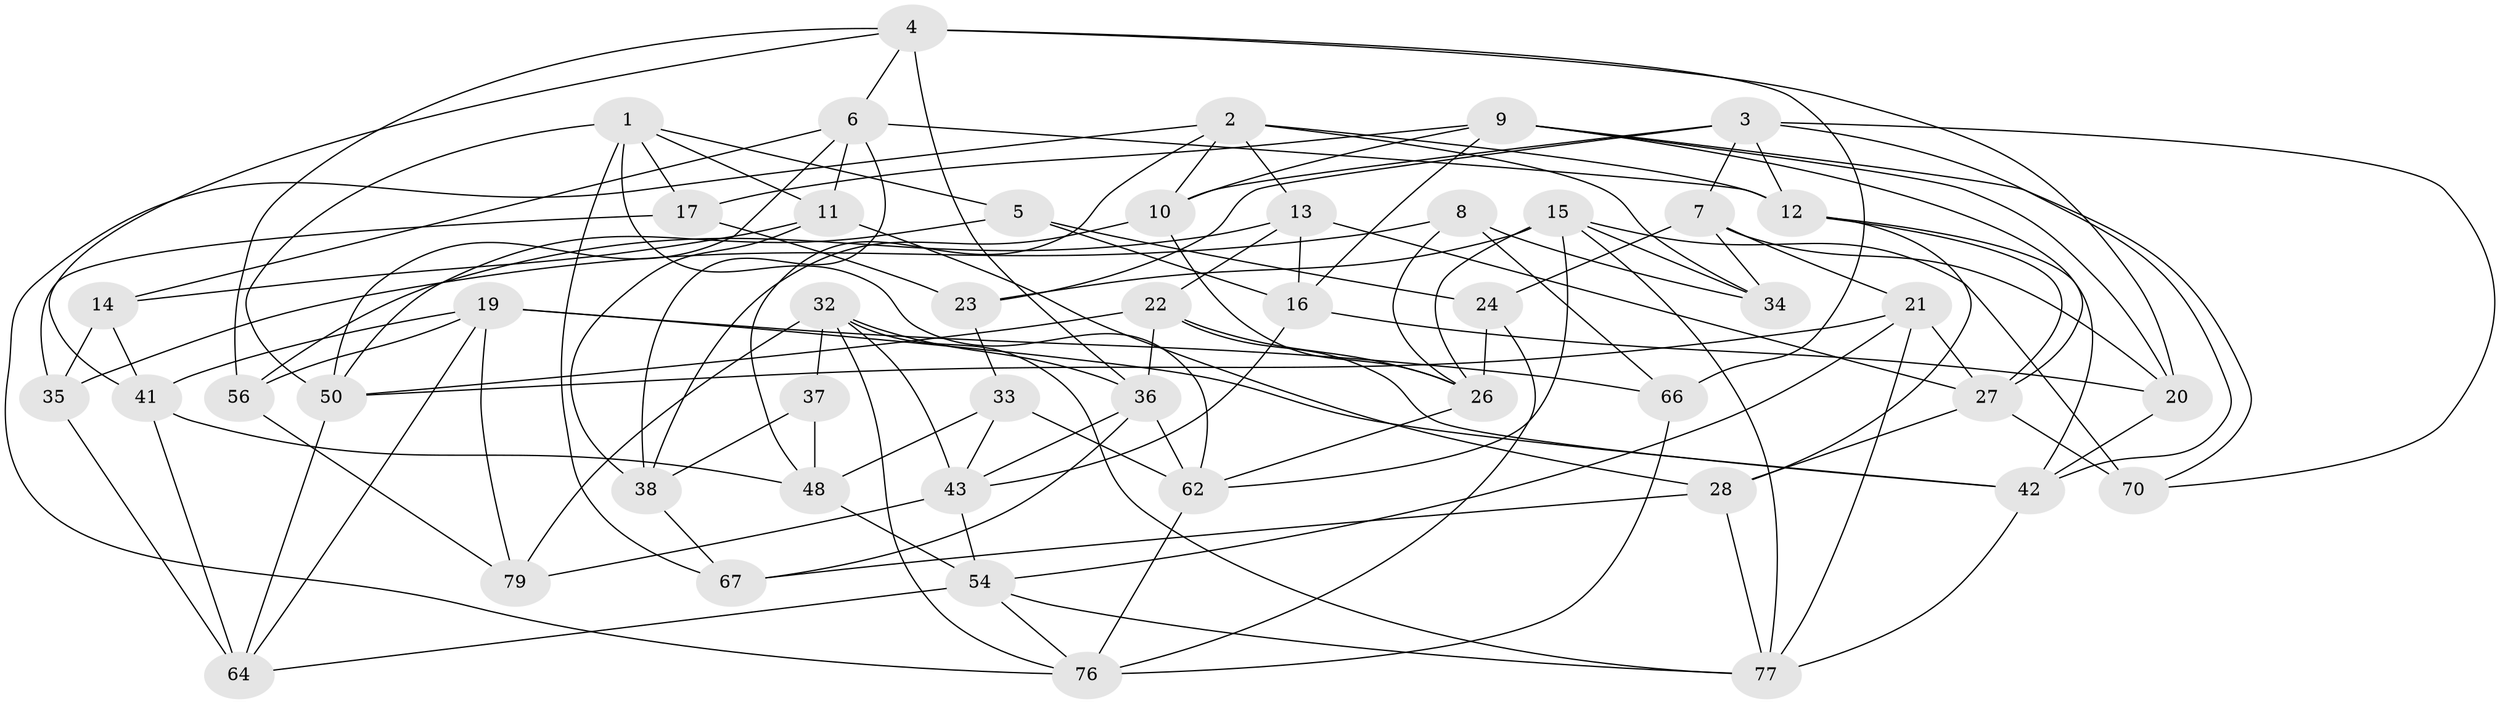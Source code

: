// original degree distribution, {4: 1.0}
// Generated by graph-tools (version 1.1) at 2025/11/02/27/25 16:11:45]
// undirected, 48 vertices, 122 edges
graph export_dot {
graph [start="1"]
  node [color=gray90,style=filled];
  1 [super="+40"];
  2 [super="+18"];
  3 [super="+44"];
  4 [super="+57"];
  5;
  6 [super="+72"];
  7 [super="+30"];
  8;
  9 [super="+31"];
  10 [super="+61"];
  11 [super="+29"];
  12 [super="+47"];
  13 [super="+25"];
  14;
  15 [super="+71"];
  16 [super="+53"];
  17;
  19 [super="+45"];
  20 [super="+39"];
  21 [super="+59"];
  22 [super="+63"];
  23;
  24;
  26 [super="+60"];
  27 [super="+51"];
  28 [super="+58"];
  32 [super="+52"];
  33;
  34;
  35;
  36 [super="+49"];
  37;
  38 [super="+55"];
  41 [super="+65"];
  42 [super="+75"];
  43 [super="+46"];
  48 [super="+68"];
  50 [super="+78"];
  54 [super="+73"];
  56;
  62 [super="+69"];
  64 [super="+74"];
  66;
  67;
  70;
  76 [super="+80"];
  77 [super="+81"];
  79;
  1 -- 5;
  1 -- 50;
  1 -- 62;
  1 -- 67;
  1 -- 17;
  1 -- 11;
  2 -- 34;
  2 -- 13;
  2 -- 12;
  2 -- 76;
  2 -- 48;
  2 -- 10;
  3 -- 70;
  3 -- 10;
  3 -- 7;
  3 -- 42;
  3 -- 12;
  3 -- 23;
  4 -- 20;
  4 -- 56;
  4 -- 6;
  4 -- 41;
  4 -- 66;
  4 -- 36;
  5 -- 50;
  5 -- 24;
  5 -- 16;
  6 -- 14;
  6 -- 38;
  6 -- 12;
  6 -- 11;
  6 -- 50;
  7 -- 34;
  7 -- 21 [weight=2];
  7 -- 24;
  7 -- 20;
  8 -- 35;
  8 -- 66;
  8 -- 34;
  8 -- 26;
  9 -- 70;
  9 -- 20;
  9 -- 16;
  9 -- 17;
  9 -- 10;
  9 -- 27;
  10 -- 38 [weight=2];
  10 -- 26;
  11 -- 38;
  11 -- 14;
  11 -- 28 [weight=2];
  12 -- 42;
  12 -- 27;
  12 -- 28;
  13 -- 16;
  13 -- 22 [weight=2];
  13 -- 56;
  13 -- 27;
  14 -- 41;
  14 -- 35;
  15 -- 62;
  15 -- 70;
  15 -- 26;
  15 -- 34;
  15 -- 77;
  15 -- 23;
  16 -- 20 [weight=2];
  16 -- 43;
  17 -- 23;
  17 -- 35;
  19 -- 42;
  19 -- 79;
  19 -- 56;
  19 -- 41;
  19 -- 66;
  19 -- 64;
  20 -- 42;
  21 -- 54;
  21 -- 27;
  21 -- 77;
  21 -- 50;
  22 -- 36;
  22 -- 26;
  22 -- 42;
  22 -- 50;
  23 -- 33;
  24 -- 76;
  24 -- 26;
  26 -- 62;
  27 -- 28;
  27 -- 70;
  28 -- 77;
  28 -- 67;
  32 -- 77;
  32 -- 76;
  32 -- 43;
  32 -- 36;
  32 -- 37;
  32 -- 79;
  33 -- 43;
  33 -- 48;
  33 -- 62;
  35 -- 64;
  36 -- 67;
  36 -- 43;
  36 -- 62;
  37 -- 48 [weight=2];
  37 -- 38;
  38 -- 67;
  41 -- 48;
  41 -- 64 [weight=2];
  42 -- 77;
  43 -- 54;
  43 -- 79;
  48 -- 54;
  50 -- 64;
  54 -- 77;
  54 -- 76;
  54 -- 64;
  56 -- 79;
  62 -- 76;
  66 -- 76;
}
